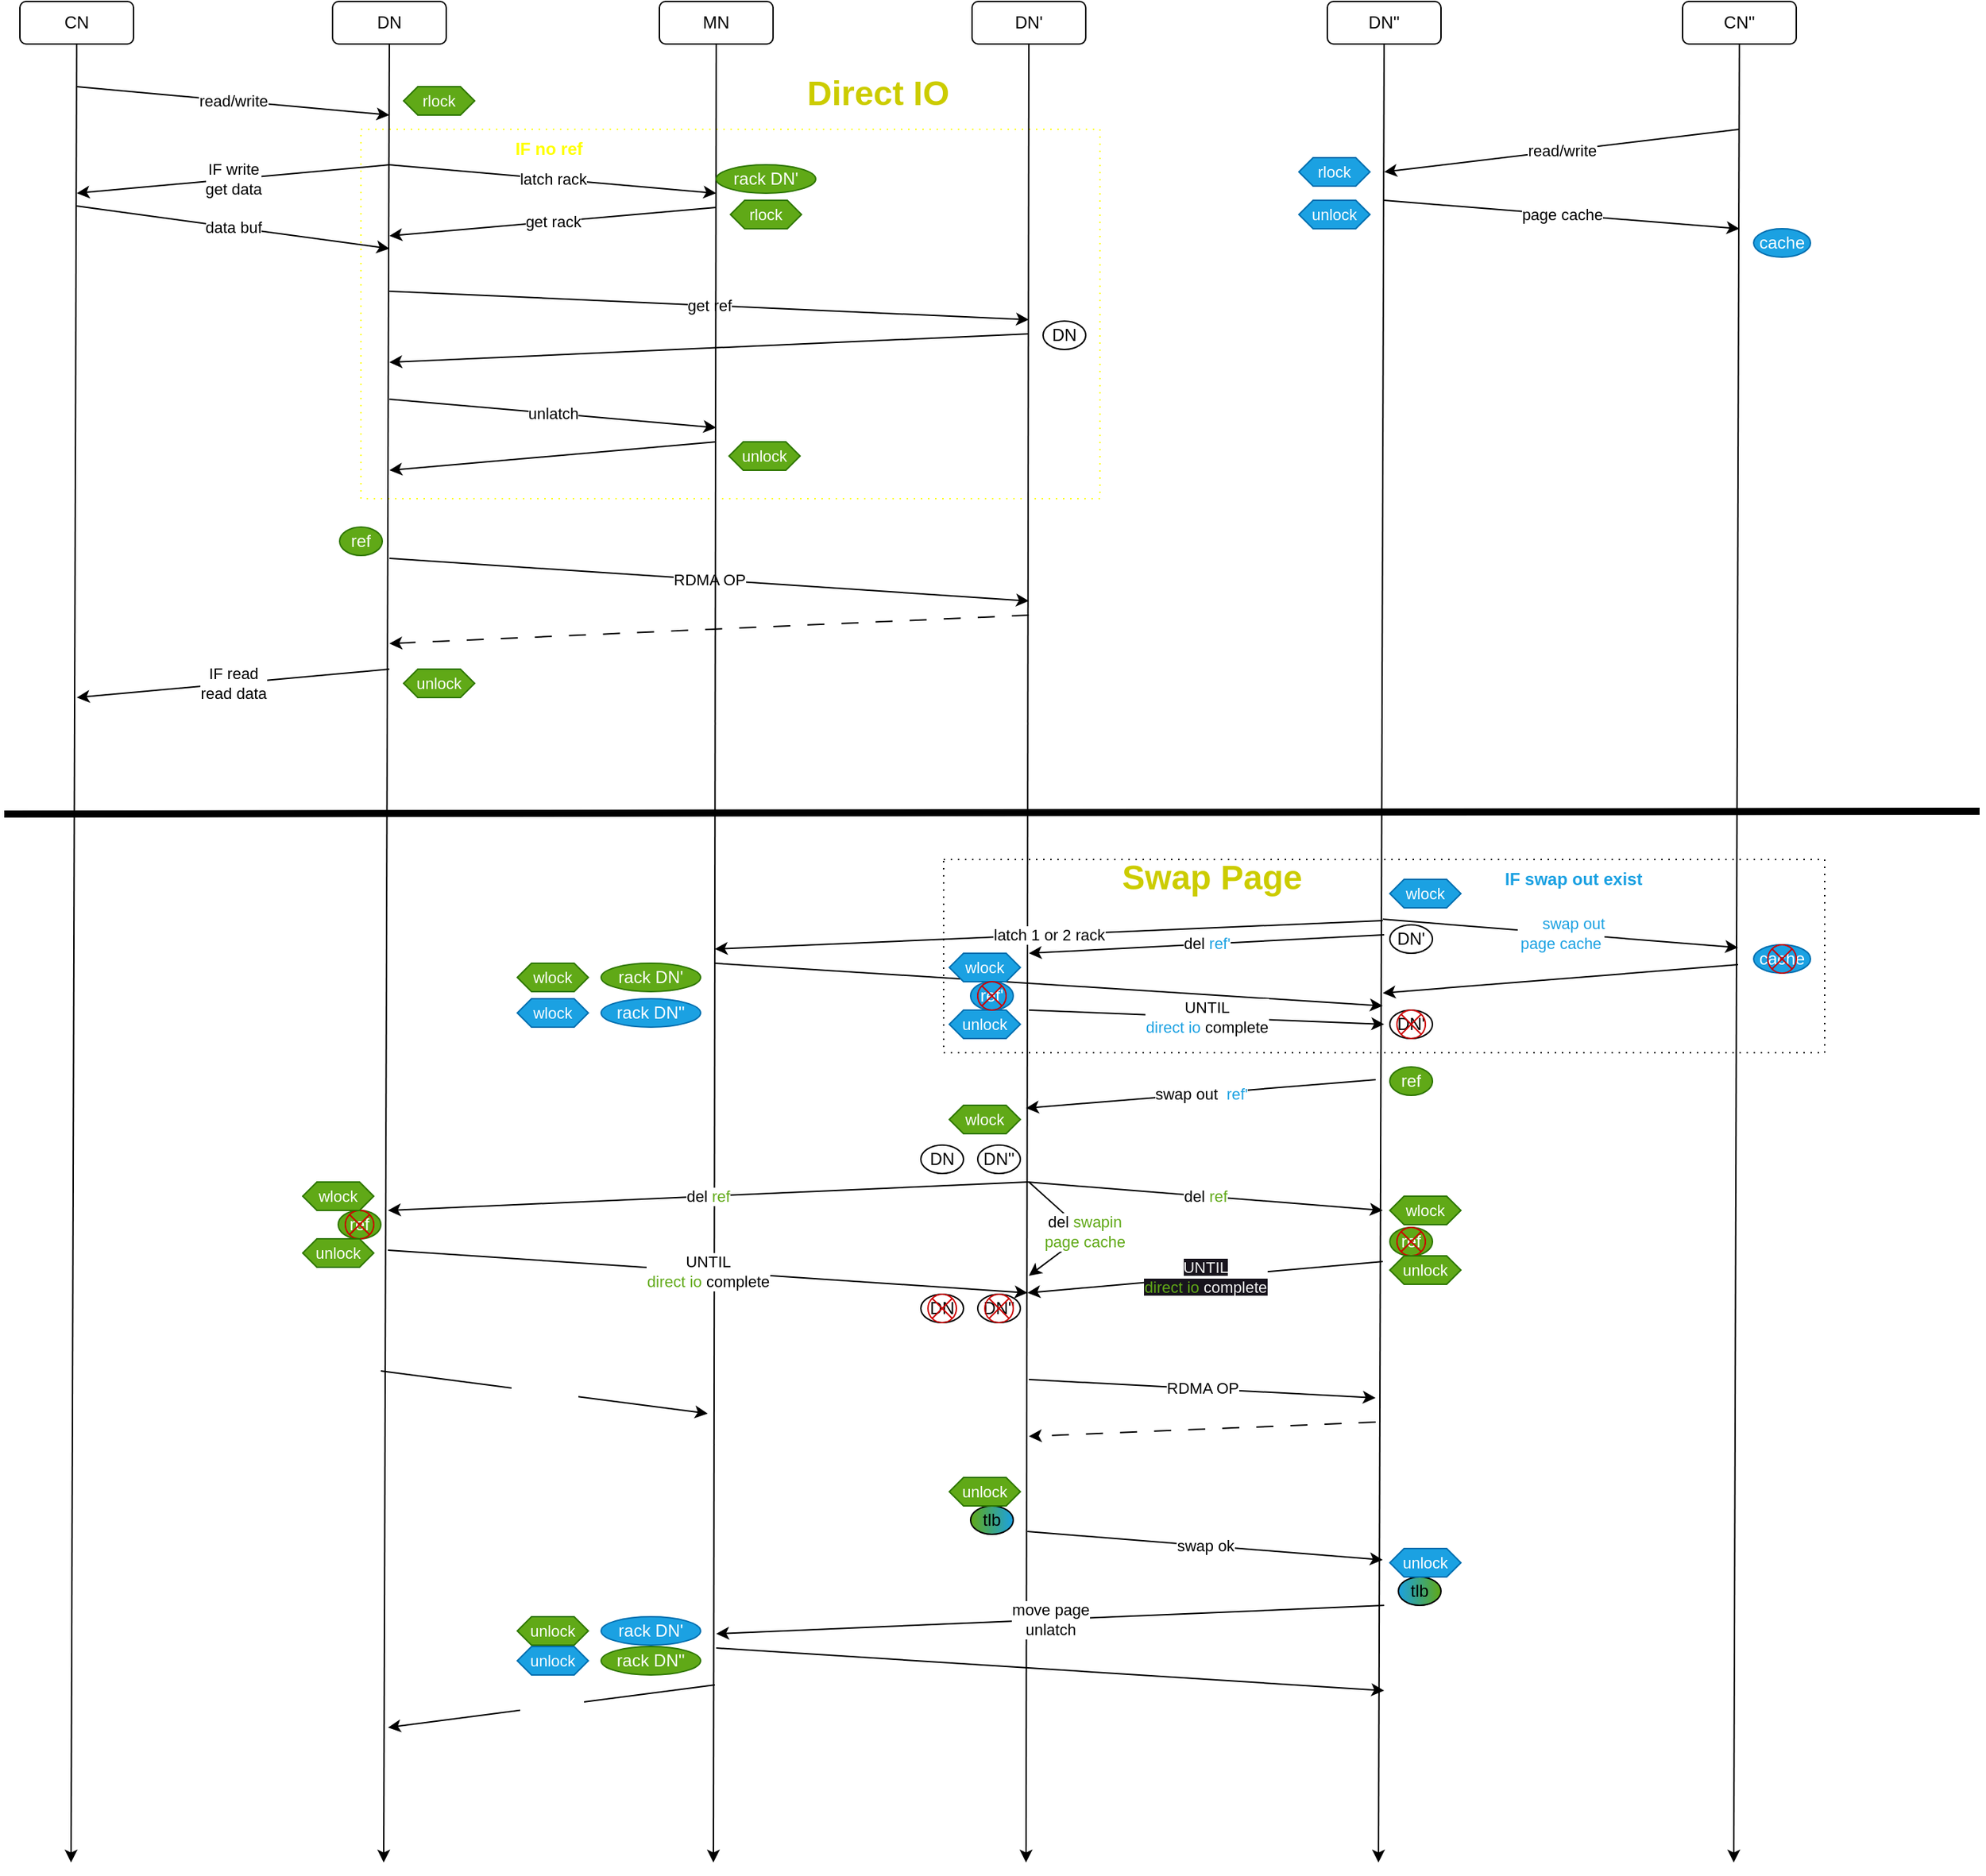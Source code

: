 <mxfile>
    <diagram id="m3JgCPKOkseNxiYl1np6" name="第 1 页">
        <mxGraphModel dx="958" dy="738" grid="1" gridSize="10" guides="1" tooltips="1" connect="1" arrows="1" fold="1" page="1" pageScale="1" pageWidth="1527" pageHeight="1369" math="0" shadow="0">
            <root>
                <mxCell id="0"/>
                <mxCell id="1" parent="0"/>
                <mxCell id="134" value="&lt;b&gt;&lt;span style=&quot;white-space: pre;&quot;&gt;&#9;&lt;/span&gt;&lt;span style=&quot;white-space: pre;&quot;&gt;&#9;&lt;/span&gt;&lt;span style=&quot;white-space: pre;&quot;&gt;&#9;&lt;/span&gt;&lt;span style=&quot;white-space: pre;&quot;&gt;&#9;&lt;/span&gt;&lt;span style=&quot;white-space: pre;&quot;&gt;&#9;&lt;/span&gt;&lt;span style=&quot;white-space: pre;&quot;&gt;&#9;&lt;/span&gt;&lt;span style=&quot;white-space: pre;&quot;&gt;&#9;&lt;/span&gt;&lt;span style=&quot;white-space: pre;&quot;&gt;&#9;&lt;/span&gt;&lt;span style=&quot;white-space: pre;&quot;&gt;&#9;&lt;/span&gt;&lt;span style=&quot;white-space: pre;&quot;&gt;&#9;&lt;/span&gt;IF swap out exist&lt;/b&gt;" style="rounded=0;whiteSpace=wrap;html=1;fillStyle=hatch;fillColor=none;gradientColor=none;gradientDirection=east;dashed=1;dashPattern=1 4;verticalAlign=top;labelBackgroundColor=none;fontColor=#1ba1e2;" parent="1" vertex="1">
                    <mxGeometry x="700" y="634" width="620" height="136" as="geometry"/>
                </mxCell>
                <mxCell id="27" value="&lt;span style=&quot;white-space: pre;&quot;&gt;&#9;&lt;/span&gt;&lt;span style=&quot;white-space: pre;&quot;&gt;&#9;&lt;/span&gt;&lt;span style=&quot;white-space: pre;&quot;&gt;&#9;&lt;/span&gt;&lt;span style=&quot;white-space: pre;&quot;&gt;&#9;&lt;/span&gt;IF no ref" style="rounded=0;whiteSpace=wrap;html=1;fillColor=none;dashed=1;dashPattern=1 4;glass=0;shadow=0;align=left;verticalAlign=top;labelBackgroundColor=none;labelBorderColor=none;fontStyle=1;fontColor=#FFFF00;spacingLeft=0;strokeColor=#FFFF00;" parent="1" vertex="1">
                    <mxGeometry x="290" y="120" width="520" height="260" as="geometry"/>
                </mxCell>
                <mxCell id="6" value="CN" style="rounded=1;whiteSpace=wrap;html=1;" parent="1" vertex="1">
                    <mxGeometry x="50" y="30" width="80" height="30" as="geometry"/>
                </mxCell>
                <mxCell id="9" value="DN" style="rounded=1;whiteSpace=wrap;html=1;" parent="1" vertex="1">
                    <mxGeometry x="270" y="30" width="80" height="30" as="geometry"/>
                </mxCell>
                <mxCell id="11" value="MN" style="rounded=1;whiteSpace=wrap;html=1;" parent="1" vertex="1">
                    <mxGeometry x="500" y="30" width="80" height="30" as="geometry"/>
                </mxCell>
                <mxCell id="13" value="DN'" style="rounded=1;whiteSpace=wrap;html=1;" parent="1" vertex="1">
                    <mxGeometry x="720" y="30" width="80" height="30" as="geometry"/>
                </mxCell>
                <mxCell id="14" value="read/write" style="endArrow=classic;html=1;" parent="1" edge="1">
                    <mxGeometry width="50" height="50" relative="1" as="geometry">
                        <mxPoint x="90" y="90" as="sourcePoint"/>
                        <mxPoint x="310" y="110" as="targetPoint"/>
                    </mxGeometry>
                </mxCell>
                <mxCell id="15" value="latch rack" style="endArrow=classic;html=1;startArrow=none;" parent="1" edge="1">
                    <mxGeometry width="50" height="50" relative="1" as="geometry">
                        <mxPoint x="310" y="145" as="sourcePoint"/>
                        <mxPoint x="540" y="165" as="targetPoint"/>
                    </mxGeometry>
                </mxCell>
                <mxCell id="16" value="get rack" style="endArrow=classic;html=1;" parent="1" edge="1">
                    <mxGeometry width="50" height="50" relative="1" as="geometry">
                        <mxPoint x="540" y="175" as="sourcePoint"/>
                        <mxPoint x="310" y="195" as="targetPoint"/>
                    </mxGeometry>
                </mxCell>
                <mxCell id="19" value="IF write&lt;br&gt;get data" style="endArrow=classic;html=1;" parent="1" edge="1">
                    <mxGeometry width="50" height="50" relative="1" as="geometry">
                        <mxPoint x="310.0" y="145" as="sourcePoint"/>
                        <mxPoint x="90" y="165" as="targetPoint"/>
                    </mxGeometry>
                </mxCell>
                <mxCell id="20" value="data buf" style="endArrow=classic;html=1;" parent="1" edge="1">
                    <mxGeometry width="50" height="50" relative="1" as="geometry">
                        <mxPoint x="90" y="174" as="sourcePoint"/>
                        <mxPoint x="310" y="204" as="targetPoint"/>
                    </mxGeometry>
                </mxCell>
                <mxCell id="22" value="get ref" style="endArrow=classic;html=1;" parent="1" edge="1">
                    <mxGeometry width="50" height="50" relative="1" as="geometry">
                        <mxPoint x="310" y="234" as="sourcePoint"/>
                        <mxPoint x="760" y="254" as="targetPoint"/>
                    </mxGeometry>
                </mxCell>
                <mxCell id="23" value="" style="endArrow=classic;html=1;" parent="1" edge="1">
                    <mxGeometry width="50" height="50" relative="1" as="geometry">
                        <mxPoint x="760" y="264" as="sourcePoint"/>
                        <mxPoint x="310" y="284" as="targetPoint"/>
                    </mxGeometry>
                </mxCell>
                <mxCell id="24" value="RDMA OP" style="endArrow=classic;html=1;" parent="1" edge="1">
                    <mxGeometry width="50" height="50" relative="1" as="geometry">
                        <mxPoint x="310" y="422" as="sourcePoint"/>
                        <mxPoint x="760" y="452" as="targetPoint"/>
                    </mxGeometry>
                </mxCell>
                <mxCell id="26" value="" style="endArrow=classic;html=1;dashed=1;dashPattern=12 12;" parent="1" edge="1">
                    <mxGeometry width="50" height="50" relative="1" as="geometry">
                        <mxPoint x="760" y="462" as="sourcePoint"/>
                        <mxPoint x="310" y="482" as="targetPoint"/>
                    </mxGeometry>
                </mxCell>
                <mxCell id="29" value="ref" style="ellipse;whiteSpace=wrap;html=1;rounded=0;shadow=0;glass=0;labelBackgroundColor=none;labelBorderColor=none;sketch=0;fillColor=#60a917;fontColor=#ffffff;strokeColor=#2D7600;" parent="1" vertex="1">
                    <mxGeometry x="275" y="400" width="30" height="20" as="geometry"/>
                </mxCell>
                <mxCell id="30" value="DN" style="ellipse;whiteSpace=wrap;html=1;rounded=0;shadow=0;glass=0;labelBackgroundColor=none;labelBorderColor=none;sketch=0;fillColor=none;" parent="1" vertex="1">
                    <mxGeometry x="770" y="255" width="30" height="20" as="geometry"/>
                </mxCell>
                <mxCell id="31" value="IF read&lt;br&gt;read data" style="endArrow=classic;html=1;" parent="1" edge="1">
                    <mxGeometry width="50" height="50" relative="1" as="geometry">
                        <mxPoint x="310.0" y="500" as="sourcePoint"/>
                        <mxPoint x="90" y="520" as="targetPoint"/>
                    </mxGeometry>
                </mxCell>
                <mxCell id="34" value="DN''" style="rounded=1;whiteSpace=wrap;html=1;" parent="1" vertex="1">
                    <mxGeometry x="970" y="30" width="80" height="30" as="geometry"/>
                </mxCell>
                <mxCell id="7" style="edgeStyle=none;html=1;" parent="1" source="6" edge="1">
                    <mxGeometry relative="1" as="geometry">
                        <mxPoint x="86" y="1340" as="targetPoint"/>
                    </mxGeometry>
                </mxCell>
                <mxCell id="8" style="edgeStyle=none;html=1;" parent="1" source="9" edge="1">
                    <mxGeometry relative="1" as="geometry">
                        <mxPoint x="306" y="1340" as="targetPoint"/>
                    </mxGeometry>
                </mxCell>
                <mxCell id="10" style="edgeStyle=none;html=1;" parent="1" source="11" edge="1">
                    <mxGeometry relative="1" as="geometry">
                        <mxPoint x="538" y="1340" as="targetPoint"/>
                    </mxGeometry>
                </mxCell>
                <mxCell id="12" style="edgeStyle=none;html=1;" parent="1" source="13" edge="1">
                    <mxGeometry relative="1" as="geometry">
                        <mxPoint x="758" y="1340" as="targetPoint"/>
                    </mxGeometry>
                </mxCell>
                <mxCell id="33" style="edgeStyle=none;html=1;" parent="1" source="34" edge="1">
                    <mxGeometry relative="1" as="geometry">
                        <mxPoint x="1006" y="1340" as="targetPoint"/>
                    </mxGeometry>
                </mxCell>
                <mxCell id="39" value="" style="endArrow=none;html=1;fontColor=#FFFF00;strokeWidth=5;" parent="1" edge="1">
                    <mxGeometry width="50" height="50" relative="1" as="geometry">
                        <mxPoint x="39" y="602" as="sourcePoint"/>
                        <mxPoint x="1429" y="600" as="targetPoint"/>
                    </mxGeometry>
                </mxCell>
                <mxCell id="40" value="latch 1 or 2 rack" style="endArrow=classic;html=1;startArrow=none;" parent="1" edge="1">
                    <mxGeometry width="50" height="50" relative="1" as="geometry">
                        <mxPoint x="1009" y="677" as="sourcePoint"/>
                        <mxPoint x="539" y="697" as="targetPoint"/>
                    </mxGeometry>
                </mxCell>
                <mxCell id="41" value="" style="endArrow=classic;html=1;" parent="1" edge="1">
                    <mxGeometry width="50" height="50" relative="1" as="geometry">
                        <mxPoint x="539" y="707" as="sourcePoint"/>
                        <mxPoint x="1009" y="737" as="targetPoint"/>
                    </mxGeometry>
                </mxCell>
                <mxCell id="45" value="ref" style="ellipse;whiteSpace=wrap;html=1;rounded=0;shadow=0;glass=0;labelBackgroundColor=none;labelBorderColor=none;sketch=0;fillColor=#60a917;fontColor=#ffffff;strokeColor=#2D7600;" parent="1" vertex="1">
                    <mxGeometry x="1014" y="780" width="30" height="20" as="geometry"/>
                </mxCell>
                <mxCell id="47" value="swap out&amp;nbsp; &lt;font color=&quot;#1ba1e2&quot;&gt;ref'&lt;/font&gt;" style="endArrow=classic;html=1;" parent="1" edge="1">
                    <mxGeometry width="50" height="50" relative="1" as="geometry">
                        <mxPoint x="1004" y="789" as="sourcePoint"/>
                        <mxPoint x="758" y="809" as="targetPoint"/>
                    </mxGeometry>
                </mxCell>
                <mxCell id="48" value="RDMA OP" style="endArrow=classic;html=1;" parent="1" edge="1">
                    <mxGeometry width="50" height="50" relative="1" as="geometry">
                        <mxPoint x="760" y="1000" as="sourcePoint"/>
                        <mxPoint x="1004" y="1013" as="targetPoint"/>
                    </mxGeometry>
                </mxCell>
                <mxCell id="49" value="" style="endArrow=classic;html=1;dashed=1;dashPattern=12 12;" parent="1" edge="1">
                    <mxGeometry width="50" height="50" relative="1" as="geometry">
                        <mxPoint x="1004" y="1030" as="sourcePoint"/>
                        <mxPoint x="760" y="1040" as="targetPoint"/>
                    </mxGeometry>
                </mxCell>
                <mxCell id="50" value="swap ok" style="endArrow=classic;html=1;" parent="1" edge="1">
                    <mxGeometry width="50" height="50" relative="1" as="geometry">
                        <mxPoint x="759" y="1107" as="sourcePoint"/>
                        <mxPoint x="1009" y="1127" as="targetPoint"/>
                    </mxGeometry>
                </mxCell>
                <mxCell id="51" value="DN''" style="ellipse;whiteSpace=wrap;html=1;rounded=0;shadow=0;glass=0;labelBackgroundColor=none;labelBorderColor=none;sketch=0;fillColor=none;" parent="1" vertex="1">
                    <mxGeometry x="724" y="835" width="30" height="20" as="geometry"/>
                </mxCell>
                <mxCell id="52" value="del &lt;font color=&quot;#60a917&quot;&gt;ref&lt;/font&gt;" style="endArrow=classic;html=1;" parent="1" edge="1">
                    <mxGeometry width="50" height="50" relative="1" as="geometry">
                        <mxPoint x="759" y="861" as="sourcePoint"/>
                        <mxPoint x="309" y="881" as="targetPoint"/>
                    </mxGeometry>
                </mxCell>
                <mxCell id="53" value="UNTIL&lt;br&gt;&lt;font color=&quot;#60a917&quot;&gt;direct io&lt;/font&gt; complete" style="endArrow=classic;html=1;" parent="1" edge="1">
                    <mxGeometry width="50" height="50" relative="1" as="geometry">
                        <mxPoint x="309" y="909" as="sourcePoint"/>
                        <mxPoint x="759" y="939" as="targetPoint"/>
                    </mxGeometry>
                </mxCell>
                <mxCell id="54" value="ref" style="ellipse;whiteSpace=wrap;html=1;rounded=0;shadow=0;glass=0;labelBackgroundColor=none;labelBorderColor=none;sketch=0;fillColor=#60a917;fontColor=#ffffff;strokeColor=#2D7600;" parent="1" vertex="1">
                    <mxGeometry x="274" y="881" width="30" height="20" as="geometry"/>
                </mxCell>
                <mxCell id="56" value="" style="shape=sumEllipse;perimeter=ellipsePerimeter;whiteSpace=wrap;html=1;backgroundOutline=1;rounded=0;shadow=0;glass=0;labelBackgroundColor=none;labelBorderColor=none;sketch=0;strokeColor=#CC0000;fontColor=#FFFFFF;fillColor=none;" parent="1" vertex="1">
                    <mxGeometry x="279" y="881" width="20" height="20" as="geometry"/>
                </mxCell>
                <mxCell id="57" value="move page&lt;br&gt;unlatch" style="endArrow=classic;html=1;startArrow=none;" parent="1" edge="1">
                    <mxGeometry width="50" height="50" relative="1" as="geometry">
                        <mxPoint x="1010" y="1159" as="sourcePoint"/>
                        <mxPoint x="540" y="1179" as="targetPoint"/>
                    </mxGeometry>
                </mxCell>
                <mxCell id="58" value="" style="endArrow=classic;html=1;" parent="1" edge="1">
                    <mxGeometry width="50" height="50" relative="1" as="geometry">
                        <mxPoint x="540.0" y="1189" as="sourcePoint"/>
                        <mxPoint x="1010" y="1219" as="targetPoint"/>
                    </mxGeometry>
                </mxCell>
                <mxCell id="59" value="rack DN'" style="ellipse;whiteSpace=wrap;html=1;rounded=0;shadow=0;glass=0;labelBackgroundColor=none;labelBorderColor=none;sketch=0;fillColor=#60a917;fontColor=#ffffff;strokeColor=#2D7600;" parent="1" vertex="1">
                    <mxGeometry x="540" y="145" width="70" height="20" as="geometry"/>
                </mxCell>
                <mxCell id="60" value="rack DN''" style="ellipse;whiteSpace=wrap;html=1;rounded=0;shadow=0;glass=0;labelBackgroundColor=none;labelBorderColor=none;sketch=0;fillColor=#60a917;fontColor=#ffffff;strokeColor=#2D7600;" parent="1" vertex="1">
                    <mxGeometry x="459" y="1188" width="70" height="20" as="geometry"/>
                </mxCell>
                <mxCell id="62" value="rack DN'" style="ellipse;whiteSpace=wrap;html=1;rounded=0;shadow=0;glass=0;labelBackgroundColor=none;labelBorderColor=none;sketch=0;fillColor=#60a917;fontColor=#ffffff;strokeColor=#2D7600;" parent="1" vertex="1">
                    <mxGeometry x="459" y="707" width="70" height="20" as="geometry"/>
                </mxCell>
                <mxCell id="64" value="&lt;font style=&quot;font-size: 24px;&quot;&gt;Swap Page&lt;/font&gt;" style="text;html=1;strokeColor=none;fillColor=none;align=center;verticalAlign=middle;whiteSpace=wrap;rounded=0;shadow=0;glass=0;labelBackgroundColor=none;labelBorderColor=none;sketch=0;fontColor=#CCCC00;fontStyle=1" parent="1" vertex="1">
                    <mxGeometry x="819" y="632" width="140" height="30" as="geometry"/>
                </mxCell>
                <mxCell id="65" value="&lt;font style=&quot;font-size: 24px;&quot;&gt;Direct IO&lt;/font&gt;" style="text;html=1;strokeColor=none;fillColor=none;align=center;verticalAlign=middle;whiteSpace=wrap;rounded=0;shadow=0;glass=0;labelBackgroundColor=none;labelBorderColor=none;sketch=0;fontColor=#CCCC00;fontStyle=1" parent="1" vertex="1">
                    <mxGeometry x="584" y="80" width="140" height="30" as="geometry"/>
                </mxCell>
                <mxCell id="66" value="&lt;font color=&quot;#ffffff&quot;&gt;latch rack&lt;/font&gt;" style="endArrow=classic;html=1;strokeWidth=1;fontSize=11;fontColor=#CCCC00;" parent="1" edge="1">
                    <mxGeometry width="50" height="50" relative="1" as="geometry">
                        <mxPoint x="304" y="994" as="sourcePoint"/>
                        <mxPoint x="534" y="1024" as="targetPoint"/>
                    </mxGeometry>
                </mxCell>
                <mxCell id="67" value="block" style="shape=hexagon;perimeter=hexagonPerimeter2;whiteSpace=wrap;html=1;fixedSize=1;rounded=0;shadow=0;glass=0;labelBackgroundColor=none;labelBorderColor=none;sketch=0;strokeColor=#FFFFFF;fontSize=11;fontColor=#FFFFFF;fillColor=none;size=10;" parent="1" vertex="1">
                    <mxGeometry x="549" y="1027" width="50" height="20" as="geometry"/>
                </mxCell>
                <mxCell id="70" value="&lt;font color=&quot;#ffffff&quot;&gt;new rack&lt;/font&gt;" style="endArrow=classic;html=1;strokeWidth=1;fontSize=11;fontColor=#CCCC00;" parent="1" edge="1">
                    <mxGeometry width="50" height="50" relative="1" as="geometry">
                        <mxPoint x="539" y="1215" as="sourcePoint"/>
                        <mxPoint x="309" y="1245" as="targetPoint"/>
                    </mxGeometry>
                </mxCell>
                <mxCell id="74" value="del &lt;font color=&quot;#60a917&quot;&gt;ref&lt;/font&gt;" style="endArrow=classic;html=1;" parent="1" edge="1">
                    <mxGeometry width="50" height="50" relative="1" as="geometry">
                        <mxPoint x="759" y="861" as="sourcePoint"/>
                        <mxPoint x="1009" y="881" as="targetPoint"/>
                    </mxGeometry>
                </mxCell>
                <mxCell id="76" value="ref" style="ellipse;whiteSpace=wrap;html=1;rounded=0;shadow=0;glass=0;labelBackgroundColor=none;labelBorderColor=none;sketch=0;fillColor=#60a917;fontColor=#ffffff;strokeColor=#2D7600;" parent="1" vertex="1">
                    <mxGeometry x="1014" y="893" width="30" height="20" as="geometry"/>
                </mxCell>
                <mxCell id="77" value="" style="shape=sumEllipse;perimeter=ellipsePerimeter;whiteSpace=wrap;html=1;backgroundOutline=1;rounded=0;shadow=0;glass=0;labelBackgroundColor=none;labelBorderColor=none;sketch=0;strokeColor=#CC0000;fontColor=#FFFFFF;fillColor=none;" parent="1" vertex="1">
                    <mxGeometry x="1019" y="893" width="20" height="20" as="geometry"/>
                </mxCell>
                <mxCell id="78" value="DN" style="ellipse;whiteSpace=wrap;html=1;rounded=0;shadow=0;glass=0;labelBackgroundColor=none;labelBorderColor=none;sketch=0;fillColor=none;" parent="1" vertex="1">
                    <mxGeometry x="684" y="835" width="30" height="20" as="geometry"/>
                </mxCell>
                <mxCell id="80" value="CN''" style="rounded=1;whiteSpace=wrap;html=1;" parent="1" vertex="1">
                    <mxGeometry x="1220" y="30" width="80" height="30" as="geometry"/>
                </mxCell>
                <mxCell id="81" style="edgeStyle=none;html=1;" parent="1" source="80" edge="1">
                    <mxGeometry relative="1" as="geometry">
                        <mxPoint x="1256" y="1340" as="targetPoint"/>
                    </mxGeometry>
                </mxCell>
                <mxCell id="82" value="del &lt;font color=&quot;#1ba1e2&quot;&gt;swap out&lt;br&gt;page cache&lt;/font&gt;" style="endArrow=classic;html=1;strokeWidth=1;fontSize=11;fontColor=#FFFFFF;" parent="1" edge="1">
                    <mxGeometry width="50" height="50" relative="1" as="geometry">
                        <mxPoint x="1009" y="676" as="sourcePoint"/>
                        <mxPoint x="1259" y="696" as="targetPoint"/>
                    </mxGeometry>
                </mxCell>
                <mxCell id="83" value="" style="endArrow=classic;html=1;strokeWidth=1;fontSize=11;fontColor=#FFFFFF;" parent="1" edge="1">
                    <mxGeometry width="50" height="50" relative="1" as="geometry">
                        <mxPoint x="1259" y="708" as="sourcePoint"/>
                        <mxPoint x="1009" y="728" as="targetPoint"/>
                    </mxGeometry>
                </mxCell>
                <mxCell id="84" value="rack DN''" style="ellipse;whiteSpace=wrap;html=1;rounded=0;shadow=0;glass=0;labelBackgroundColor=none;labelBorderColor=none;sketch=0;fillColor=#1ba1e2;fontColor=#ffffff;strokeColor=#006EAF;" parent="1" vertex="1">
                    <mxGeometry x="459" y="732" width="70" height="20" as="geometry"/>
                </mxCell>
                <mxCell id="85" value="rack DN'" style="ellipse;whiteSpace=wrap;html=1;rounded=0;shadow=0;glass=0;labelBackgroundColor=none;labelBorderColor=none;sketch=0;fillColor=#1ba1e2;fontColor=#ffffff;strokeColor=#006EAF;" parent="1" vertex="1">
                    <mxGeometry x="459" y="1167" width="70" height="20" as="geometry"/>
                </mxCell>
                <mxCell id="86" value="tlb" style="ellipse;whiteSpace=wrap;html=1;rounded=0;shadow=0;glass=0;labelBackgroundColor=none;labelBorderColor=none;sketch=0;fillColor=#60a917;gradientColor=#1ba1e2;gradientDirection=east;" parent="1" vertex="1">
                    <mxGeometry x="719" y="1089" width="30" height="20" as="geometry"/>
                </mxCell>
                <mxCell id="87" value="tlb" style="ellipse;whiteSpace=wrap;html=1;rounded=0;shadow=0;glass=0;labelBackgroundColor=none;labelBorderColor=none;sketch=0;fillColor=#1ba1e2;fillStyle=hatch;gradientColor=#60a917;gradientDirection=east;" parent="1" vertex="1">
                    <mxGeometry x="1020" y="1139" width="30" height="20" as="geometry"/>
                </mxCell>
                <mxCell id="88" value="unlatch" style="endArrow=classic;html=1;startArrow=none;" parent="1" edge="1">
                    <mxGeometry width="50" height="50" relative="1" as="geometry">
                        <mxPoint x="310" y="310" as="sourcePoint"/>
                        <mxPoint x="540" y="330" as="targetPoint"/>
                    </mxGeometry>
                </mxCell>
                <mxCell id="89" value="" style="endArrow=classic;html=1;" parent="1" edge="1">
                    <mxGeometry width="50" height="50" relative="1" as="geometry">
                        <mxPoint x="540" y="340" as="sourcePoint"/>
                        <mxPoint x="310" y="360" as="targetPoint"/>
                    </mxGeometry>
                </mxCell>
                <mxCell id="90" value="DN''" style="ellipse;whiteSpace=wrap;html=1;rounded=0;shadow=0;glass=0;labelBackgroundColor=none;labelBorderColor=none;sketch=0;fillColor=none;" parent="1" vertex="1">
                    <mxGeometry x="724" y="940" width="30" height="20" as="geometry"/>
                </mxCell>
                <mxCell id="91" value="DN" style="ellipse;whiteSpace=wrap;html=1;rounded=0;shadow=0;glass=0;labelBackgroundColor=none;labelBorderColor=none;sketch=0;fillColor=none;" parent="1" vertex="1">
                    <mxGeometry x="684" y="940" width="30" height="20" as="geometry"/>
                </mxCell>
                <mxCell id="93" value="" style="shape=sumEllipse;perimeter=ellipsePerimeter;whiteSpace=wrap;html=1;backgroundOutline=1;rounded=0;shadow=0;glass=0;labelBackgroundColor=none;labelBorderColor=none;sketch=0;strokeColor=#CC0000;fontColor=#FFFFFF;fillColor=none;" parent="1" vertex="1">
                    <mxGeometry x="689" y="940" width="20" height="20" as="geometry"/>
                </mxCell>
                <mxCell id="94" value="" style="shape=sumEllipse;perimeter=ellipsePerimeter;whiteSpace=wrap;html=1;backgroundOutline=1;rounded=0;shadow=0;glass=0;labelBackgroundColor=none;labelBorderColor=none;sketch=0;strokeColor=#CC0000;fontColor=#FFFFFF;fillColor=none;" parent="1" vertex="1">
                    <mxGeometry x="729" y="940" width="20" height="20" as="geometry"/>
                </mxCell>
                <mxCell id="95" value="rlock" style="shape=hexagon;perimeter=hexagonPerimeter2;whiteSpace=wrap;html=1;fixedSize=1;rounded=0;shadow=0;glass=0;labelBackgroundColor=none;labelBorderColor=none;sketch=0;strokeColor=#2D7600;fontSize=11;fontColor=#ffffff;fillColor=#60a917;size=10;" parent="1" vertex="1">
                    <mxGeometry x="320" y="90" width="50" height="20" as="geometry"/>
                </mxCell>
                <mxCell id="96" value="unlock" style="shape=hexagon;perimeter=hexagonPerimeter2;whiteSpace=wrap;html=1;fixedSize=1;rounded=0;shadow=0;glass=0;labelBackgroundColor=none;labelBorderColor=none;sketch=0;strokeColor=#2D7600;fontSize=11;fontColor=#ffffff;fillColor=#60a917;size=10;" parent="1" vertex="1">
                    <mxGeometry x="320" y="500" width="50" height="20" as="geometry"/>
                </mxCell>
                <mxCell id="97" value="rlock" style="shape=hexagon;perimeter=hexagonPerimeter2;whiteSpace=wrap;html=1;fixedSize=1;rounded=0;shadow=0;glass=0;labelBackgroundColor=none;labelBorderColor=none;sketch=0;strokeColor=#2D7600;fontSize=11;fontColor=#ffffff;fillColor=#60a917;size=10;" parent="1" vertex="1">
                    <mxGeometry x="550" y="170" width="50" height="20" as="geometry"/>
                </mxCell>
                <mxCell id="98" value="unlock" style="shape=hexagon;perimeter=hexagonPerimeter2;whiteSpace=wrap;html=1;fixedSize=1;rounded=0;shadow=0;glass=0;labelBackgroundColor=none;labelBorderColor=none;sketch=0;strokeColor=#2D7600;fontSize=11;fontColor=#ffffff;fillColor=#60a917;size=10;" parent="1" vertex="1">
                    <mxGeometry x="549" y="340" width="50" height="20" as="geometry"/>
                </mxCell>
                <mxCell id="99" value="read/write" style="endArrow=classic;html=1;" parent="1" edge="1">
                    <mxGeometry width="50" height="50" relative="1" as="geometry">
                        <mxPoint x="1260" y="120" as="sourcePoint"/>
                        <mxPoint x="1010" y="150" as="targetPoint"/>
                    </mxGeometry>
                </mxCell>
                <mxCell id="100" value="page cache" style="endArrow=classic;html=1;" parent="1" edge="1">
                    <mxGeometry width="50" height="50" relative="1" as="geometry">
                        <mxPoint x="1010" y="170" as="sourcePoint"/>
                        <mxPoint x="1260" y="190" as="targetPoint"/>
                    </mxGeometry>
                </mxCell>
                <mxCell id="103" value="wlock" style="shape=hexagon;perimeter=hexagonPerimeter2;whiteSpace=wrap;html=1;fixedSize=1;rounded=0;shadow=0;glass=0;labelBackgroundColor=none;labelBorderColor=none;sketch=0;strokeColor=#006EAF;fontSize=11;fontColor=#ffffff;fillColor=#1ba1e2;size=10;" parent="1" vertex="1">
                    <mxGeometry x="1014" y="648" width="50" height="20" as="geometry"/>
                </mxCell>
                <mxCell id="105" value="wlock" style="shape=hexagon;perimeter=hexagonPerimeter2;whiteSpace=wrap;html=1;fixedSize=1;rounded=0;shadow=0;glass=0;labelBackgroundColor=none;labelBorderColor=none;sketch=0;strokeColor=#2D7600;fontSize=11;fontColor=#ffffff;fillColor=#60a917;size=10;" parent="1" vertex="1">
                    <mxGeometry x="1014" y="871" width="50" height="20" as="geometry"/>
                </mxCell>
                <mxCell id="106" value="unlock" style="shape=hexagon;perimeter=hexagonPerimeter2;whiteSpace=wrap;html=1;fixedSize=1;rounded=0;shadow=0;glass=0;labelBackgroundColor=none;labelBorderColor=none;sketch=0;strokeColor=#2D7600;fontSize=11;fontColor=#ffffff;fillColor=#60a917;size=10;" parent="1" vertex="1">
                    <mxGeometry x="1014" y="913" width="50" height="20" as="geometry"/>
                </mxCell>
                <mxCell id="107" value="wlock" style="shape=hexagon;perimeter=hexagonPerimeter2;whiteSpace=wrap;html=1;fixedSize=1;rounded=0;shadow=0;glass=0;labelBackgroundColor=none;labelBorderColor=none;sketch=0;strokeColor=#2D7600;fontSize=11;fontColor=#ffffff;fillColor=#60a917;size=10;" parent="1" vertex="1">
                    <mxGeometry x="249" y="861" width="50" height="20" as="geometry"/>
                </mxCell>
                <mxCell id="108" value="unlock" style="shape=hexagon;perimeter=hexagonPerimeter2;whiteSpace=wrap;html=1;fixedSize=1;rounded=0;shadow=0;glass=0;labelBackgroundColor=none;labelBorderColor=none;sketch=0;strokeColor=#2D7600;fontSize=11;fontColor=#ffffff;fillColor=#60a917;size=10;" parent="1" vertex="1">
                    <mxGeometry x="249" y="901" width="50" height="20" as="geometry"/>
                </mxCell>
                <mxCell id="110" value="rlock" style="shape=hexagon;perimeter=hexagonPerimeter2;whiteSpace=wrap;html=1;fixedSize=1;rounded=0;shadow=0;glass=0;labelBackgroundColor=none;labelBorderColor=none;sketch=0;strokeColor=#006EAF;fontSize=11;fontColor=#ffffff;fillColor=#1ba1e2;size=10;" parent="1" vertex="1">
                    <mxGeometry x="950" y="140" width="50" height="20" as="geometry"/>
                </mxCell>
                <mxCell id="111" value="unlock" style="shape=hexagon;perimeter=hexagonPerimeter2;whiteSpace=wrap;html=1;fixedSize=1;rounded=0;shadow=0;glass=0;labelBackgroundColor=none;labelBorderColor=none;sketch=0;strokeColor=#006EAF;fontSize=11;fontColor=#ffffff;fillColor=#1ba1e2;size=10;" parent="1" vertex="1">
                    <mxGeometry x="950" y="170" width="50" height="20" as="geometry"/>
                </mxCell>
                <mxCell id="112" value="cache" style="ellipse;whiteSpace=wrap;html=1;rounded=0;shadow=0;glass=0;labelBackgroundColor=none;labelBorderColor=none;sketch=0;fillColor=#1ba1e2;fontColor=#ffffff;strokeColor=#006EAF;" parent="1" vertex="1">
                    <mxGeometry x="1270" y="190" width="40" height="20" as="geometry"/>
                </mxCell>
                <mxCell id="113" value="cache" style="ellipse;whiteSpace=wrap;html=1;rounded=0;shadow=0;glass=0;labelBackgroundColor=none;labelBorderColor=none;sketch=0;fillColor=#1ba1e2;fontColor=#ffffff;strokeColor=#006EAF;" parent="1" vertex="1">
                    <mxGeometry x="1270" y="694" width="40" height="20" as="geometry"/>
                </mxCell>
                <mxCell id="114" value="" style="shape=sumEllipse;perimeter=ellipsePerimeter;whiteSpace=wrap;html=1;backgroundOutline=1;rounded=0;shadow=0;glass=0;labelBackgroundColor=none;labelBorderColor=none;sketch=0;strokeColor=#CC0000;fontColor=#FFFFFF;fillColor=none;" parent="1" vertex="1">
                    <mxGeometry x="1280" y="694" width="20" height="20" as="geometry"/>
                </mxCell>
                <mxCell id="119" value="unlock" style="shape=hexagon;perimeter=hexagonPerimeter2;whiteSpace=wrap;html=1;fixedSize=1;rounded=0;shadow=0;glass=0;labelBackgroundColor=none;labelBorderColor=none;sketch=0;strokeColor=#006EAF;fontSize=11;fontColor=#ffffff;fillColor=#1ba1e2;size=10;" parent="1" vertex="1">
                    <mxGeometry x="1014" y="1119" width="50" height="20" as="geometry"/>
                </mxCell>
                <mxCell id="120" value="wlock" style="shape=hexagon;perimeter=hexagonPerimeter2;whiteSpace=wrap;html=1;fixedSize=1;rounded=0;shadow=0;glass=0;labelBackgroundColor=none;labelBorderColor=none;sketch=0;strokeColor=#2D7600;fontSize=11;fontColor=#ffffff;fillColor=#60a917;size=10;" parent="1" vertex="1">
                    <mxGeometry x="400" y="707" width="50" height="20" as="geometry"/>
                </mxCell>
                <mxCell id="121" value="wlock" style="shape=hexagon;perimeter=hexagonPerimeter2;whiteSpace=wrap;html=1;fixedSize=1;rounded=0;shadow=0;glass=0;labelBackgroundColor=none;labelBorderColor=none;sketch=0;strokeColor=#006EAF;fontSize=11;fontColor=#ffffff;fillColor=#1ba1e2;size=10;" parent="1" vertex="1">
                    <mxGeometry x="400" y="732" width="50" height="20" as="geometry"/>
                </mxCell>
                <mxCell id="122" value="unlock" style="shape=hexagon;perimeter=hexagonPerimeter2;whiteSpace=wrap;html=1;fixedSize=1;rounded=0;shadow=0;glass=0;labelBackgroundColor=none;labelBorderColor=none;sketch=0;strokeColor=#2D7600;fontSize=11;fontColor=#ffffff;fillColor=#60a917;size=10;" parent="1" vertex="1">
                    <mxGeometry x="400" y="1167" width="50" height="20" as="geometry"/>
                </mxCell>
                <mxCell id="123" value="unlock" style="shape=hexagon;perimeter=hexagonPerimeter2;whiteSpace=wrap;html=1;fixedSize=1;rounded=0;shadow=0;glass=0;labelBackgroundColor=none;labelBorderColor=none;sketch=0;strokeColor=#006EAF;fontSize=11;fontColor=#ffffff;fillColor=#1ba1e2;size=10;" parent="1" vertex="1">
                    <mxGeometry x="400" y="1188" width="50" height="20" as="geometry"/>
                </mxCell>
                <mxCell id="126" value="wlock" style="shape=hexagon;perimeter=hexagonPerimeter2;whiteSpace=wrap;html=1;fixedSize=1;rounded=0;shadow=0;glass=0;labelBackgroundColor=none;labelBorderColor=none;sketch=0;strokeColor=#2D7600;fontSize=11;fontColor=#ffffff;fillColor=#60a917;size=10;" parent="1" vertex="1">
                    <mxGeometry x="704" y="807" width="50" height="20" as="geometry"/>
                </mxCell>
                <mxCell id="127" value="unlock" style="shape=hexagon;perimeter=hexagonPerimeter2;whiteSpace=wrap;html=1;fixedSize=1;rounded=0;shadow=0;glass=0;labelBackgroundColor=none;labelBorderColor=none;sketch=0;strokeColor=#2D7600;fontSize=11;fontColor=#ffffff;fillColor=#60a917;size=10;" parent="1" vertex="1">
                    <mxGeometry x="704" y="1069" width="50" height="20" as="geometry"/>
                </mxCell>
                <mxCell id="128" value="&lt;span style=&quot;color: rgb(240, 240, 240); font-family: Helvetica; font-size: 11px; font-style: normal; font-variant-ligatures: normal; font-variant-caps: normal; font-weight: 400; letter-spacing: normal; orphans: 2; text-align: center; text-indent: 0px; text-transform: none; widows: 2; word-spacing: 0px; -webkit-text-stroke-width: 0px; background-color: rgb(24, 20, 29); text-decoration-thickness: initial; text-decoration-style: initial; text-decoration-color: initial; float: none; display: inline !important;&quot;&gt;UNTIL&lt;/span&gt;&lt;br style=&quot;border-color: rgb(0, 0, 0); color: rgb(240, 240, 240); font-family: Helvetica; font-size: 11px; font-style: normal; font-variant-ligatures: normal; font-variant-caps: normal; font-weight: 400; letter-spacing: normal; orphans: 2; text-align: center; text-indent: 0px; text-transform: none; widows: 2; word-spacing: 0px; -webkit-text-stroke-width: 0px; text-decoration-thickness: initial; text-decoration-style: initial; text-decoration-color: initial;&quot;&gt;&lt;span style=&quot;font-family: Helvetica; font-size: 11px; font-style: normal; font-variant-ligatures: normal; font-variant-caps: normal; font-weight: 400; letter-spacing: normal; orphans: 2; text-align: center; text-indent: 0px; text-transform: none; widows: 2; word-spacing: 0px; -webkit-text-stroke-width: 0px; background-color: rgb(24, 20, 29); text-decoration-thickness: initial; text-decoration-style: initial; text-decoration-color: initial; float: none; display: inline !important;&quot;&gt;&lt;font color=&quot;#60a917&quot;&gt;direct io&lt;/font&gt;&lt;/span&gt;&lt;span style=&quot;color: rgb(240, 240, 240); font-family: Helvetica; font-size: 11px; font-style: normal; font-variant-ligatures: normal; font-variant-caps: normal; font-weight: 400; letter-spacing: normal; orphans: 2; text-align: center; text-indent: 0px; text-transform: none; widows: 2; word-spacing: 0px; -webkit-text-stroke-width: 0px; background-color: rgb(24, 20, 29); text-decoration-thickness: initial; text-decoration-style: initial; text-decoration-color: initial; float: none; display: inline !important;&quot;&gt; complete&lt;/span&gt;" style="endArrow=classic;html=1;strokeWidth=1;fontSize=11;fontColor=#FFFFFF;" parent="1" edge="1">
                    <mxGeometry width="50" height="50" relative="1" as="geometry">
                        <mxPoint x="1009" y="917" as="sourcePoint"/>
                        <mxPoint x="759.0" y="939" as="targetPoint"/>
                    </mxGeometry>
                </mxCell>
                <mxCell id="133" value="del &lt;font color=&quot;#60a917&quot;&gt;swapin&lt;br&gt;page cache&lt;/font&gt;" style="endArrow=classic;html=1;" parent="1" edge="1">
                    <mxGeometry width="50" height="50" relative="1" as="geometry">
                        <mxPoint x="760" y="861" as="sourcePoint"/>
                        <mxPoint x="760" y="927" as="targetPoint"/>
                        <Array as="points">
                            <mxPoint x="800" y="897"/>
                        </Array>
                    </mxGeometry>
                </mxCell>
                <mxCell id="136" value="del &lt;font color=&quot;#1ba1e2&quot;&gt;ref'&lt;/font&gt;" style="endArrow=classic;html=1;" edge="1" parent="1">
                    <mxGeometry width="50" height="50" relative="1" as="geometry">
                        <mxPoint x="1010" y="687.0" as="sourcePoint"/>
                        <mxPoint x="760" y="700" as="targetPoint"/>
                    </mxGeometry>
                </mxCell>
                <mxCell id="138" value="wlock" style="shape=hexagon;perimeter=hexagonPerimeter2;whiteSpace=wrap;html=1;fixedSize=1;rounded=0;shadow=0;glass=0;labelBackgroundColor=none;labelBorderColor=none;sketch=0;strokeColor=#006EAF;fontSize=11;fontColor=#ffffff;fillColor=#1ba1e2;size=10;" vertex="1" parent="1">
                    <mxGeometry x="704" y="700" width="50" height="20" as="geometry"/>
                </mxCell>
                <mxCell id="139" value="unlock" style="shape=hexagon;perimeter=hexagonPerimeter2;whiteSpace=wrap;html=1;fixedSize=1;rounded=0;shadow=0;glass=0;labelBackgroundColor=none;labelBorderColor=none;sketch=0;strokeColor=#006EAF;fontSize=11;fontColor=#ffffff;fillColor=#1ba1e2;size=10;" vertex="1" parent="1">
                    <mxGeometry x="704" y="740" width="50" height="20" as="geometry"/>
                </mxCell>
                <mxCell id="140" value="ref'" style="ellipse;whiteSpace=wrap;html=1;rounded=0;shadow=0;glass=0;labelBackgroundColor=none;labelBorderColor=none;sketch=0;fillColor=#1ba1e2;fontColor=#ffffff;strokeColor=#006EAF;" vertex="1" parent="1">
                    <mxGeometry x="719" y="720" width="30" height="20" as="geometry"/>
                </mxCell>
                <mxCell id="141" value="" style="shape=sumEllipse;perimeter=ellipsePerimeter;whiteSpace=wrap;html=1;backgroundOutline=1;rounded=0;shadow=0;glass=0;labelBackgroundColor=none;labelBorderColor=none;sketch=0;strokeColor=#CC0000;fontColor=#FFFFFF;fillColor=none;" vertex="1" parent="1">
                    <mxGeometry x="724" y="720" width="20" height="20" as="geometry"/>
                </mxCell>
                <mxCell id="142" value="UNTIL&lt;br&gt;&lt;font color=&quot;#1ba1e2&quot;&gt;direct io&lt;/font&gt; complete" style="endArrow=classic;html=1;" edge="1" parent="1">
                    <mxGeometry width="50" height="50" relative="1" as="geometry">
                        <mxPoint x="760" y="740" as="sourcePoint"/>
                        <mxPoint x="1010" y="750" as="targetPoint"/>
                    </mxGeometry>
                </mxCell>
                <mxCell id="144" value="DN'" style="ellipse;whiteSpace=wrap;html=1;rounded=0;shadow=0;glass=0;labelBackgroundColor=none;labelBorderColor=none;sketch=0;fillColor=none;" vertex="1" parent="1">
                    <mxGeometry x="1014" y="680" width="30" height="20" as="geometry"/>
                </mxCell>
                <mxCell id="145" value="DN'" style="ellipse;whiteSpace=wrap;html=1;rounded=0;shadow=0;glass=0;labelBackgroundColor=none;labelBorderColor=none;sketch=0;fillColor=none;" vertex="1" parent="1">
                    <mxGeometry x="1014" y="740" width="30" height="20" as="geometry"/>
                </mxCell>
                <mxCell id="146" value="" style="shape=sumEllipse;perimeter=ellipsePerimeter;whiteSpace=wrap;html=1;backgroundOutline=1;rounded=0;shadow=0;glass=0;labelBackgroundColor=none;labelBorderColor=none;sketch=0;strokeColor=#CC0000;fontColor=#FFFFFF;fillColor=none;" vertex="1" parent="1">
                    <mxGeometry x="1019" y="740" width="20" height="20" as="geometry"/>
                </mxCell>
            </root>
        </mxGraphModel>
    </diagram>
</mxfile>